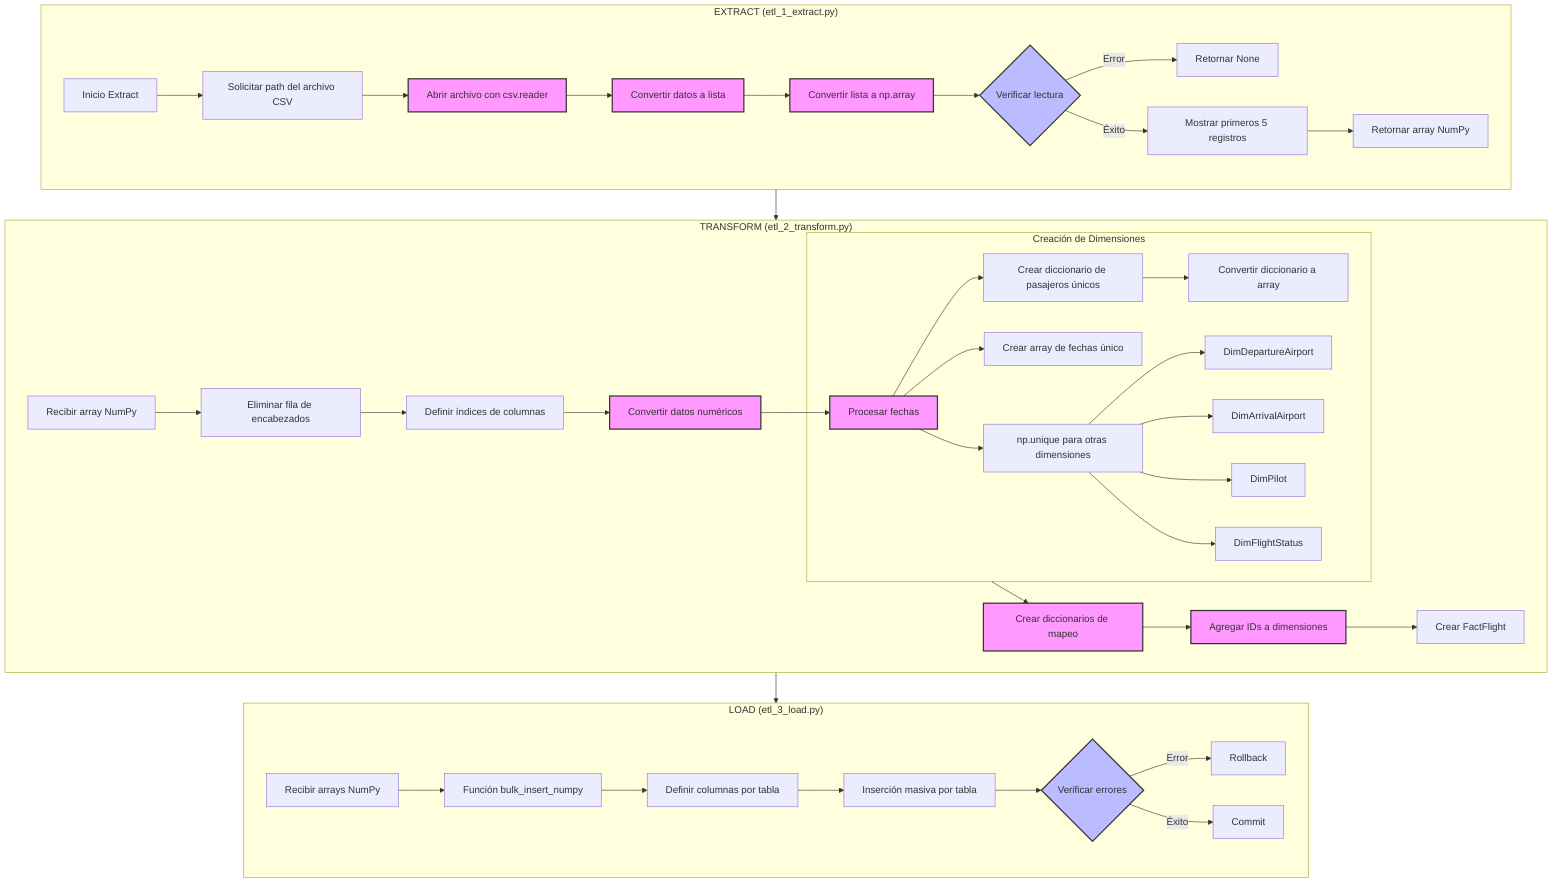 flowchart TD
    subgraph Extract["EXTRACT (etl_1_extract.py)"]
        A[Inicio Extract] --> B[Solicitar path del archivo CSV]
        B --> C[Abrir archivo con csv.reader]
        C --> D[Convertir datos a lista]
        D --> E[Convertir lista a np.array]
        E --> F{Verificar lectura}
        F -->|Error| G[Retornar None]
        F -->|Éxito| H[Mostrar primeros 5 registros]
        H --> I[Retornar array NumPy]
    end

    subgraph Transform["TRANSFORM (etl_2_transform.py)"]
        J[Recibir array NumPy] --> K[Eliminar fila de encabezados]
        K --> L[Definir índices de columnas]
        L --> M[Convertir datos numéricos]
        M --> N[Procesar fechas]
        
        subgraph Dimensiones["Creación de Dimensiones"]
            N --> O1[Crear diccionario de pasajeros únicos]
            O1 --> O2[Convertir diccionario a array]
            N --> P[Crear array de fechas único]
            N --> Q[np.unique para otras dimensiones]
            Q --> Q1[DimDepartureAirport]
            Q --> Q2[DimArrivalAirport]
            Q --> Q3[DimPilot]
            Q --> Q4[DimFlightStatus]
        end

        Dimensiones --> R[Crear diccionarios de mapeo]
        R --> S[Agregar IDs a dimensiones]
        S --> T[Crear FactFlight]
    end

    subgraph Load["LOAD (etl_3_load.py)"]
        U[Recibir arrays NumPy] --> V[Función bulk_insert_numpy]
        V --> W[Definir columnas por tabla]
        W --> X[Inserción masiva por tabla]
        X --> Y{Verificar errores}
        Y -->|Error| Z[Rollback]
        Y -->|Éxito| AA[Commit]
    end

    Extract --> Transform
    Transform --> Load

    classDef process fill:#f9f,stroke:#333,stroke-width:2px
    classDef decision fill:#bbf,stroke:#333,stroke-width:2px
    class F,Y decision
    class C,D,E,M,N,R,S process